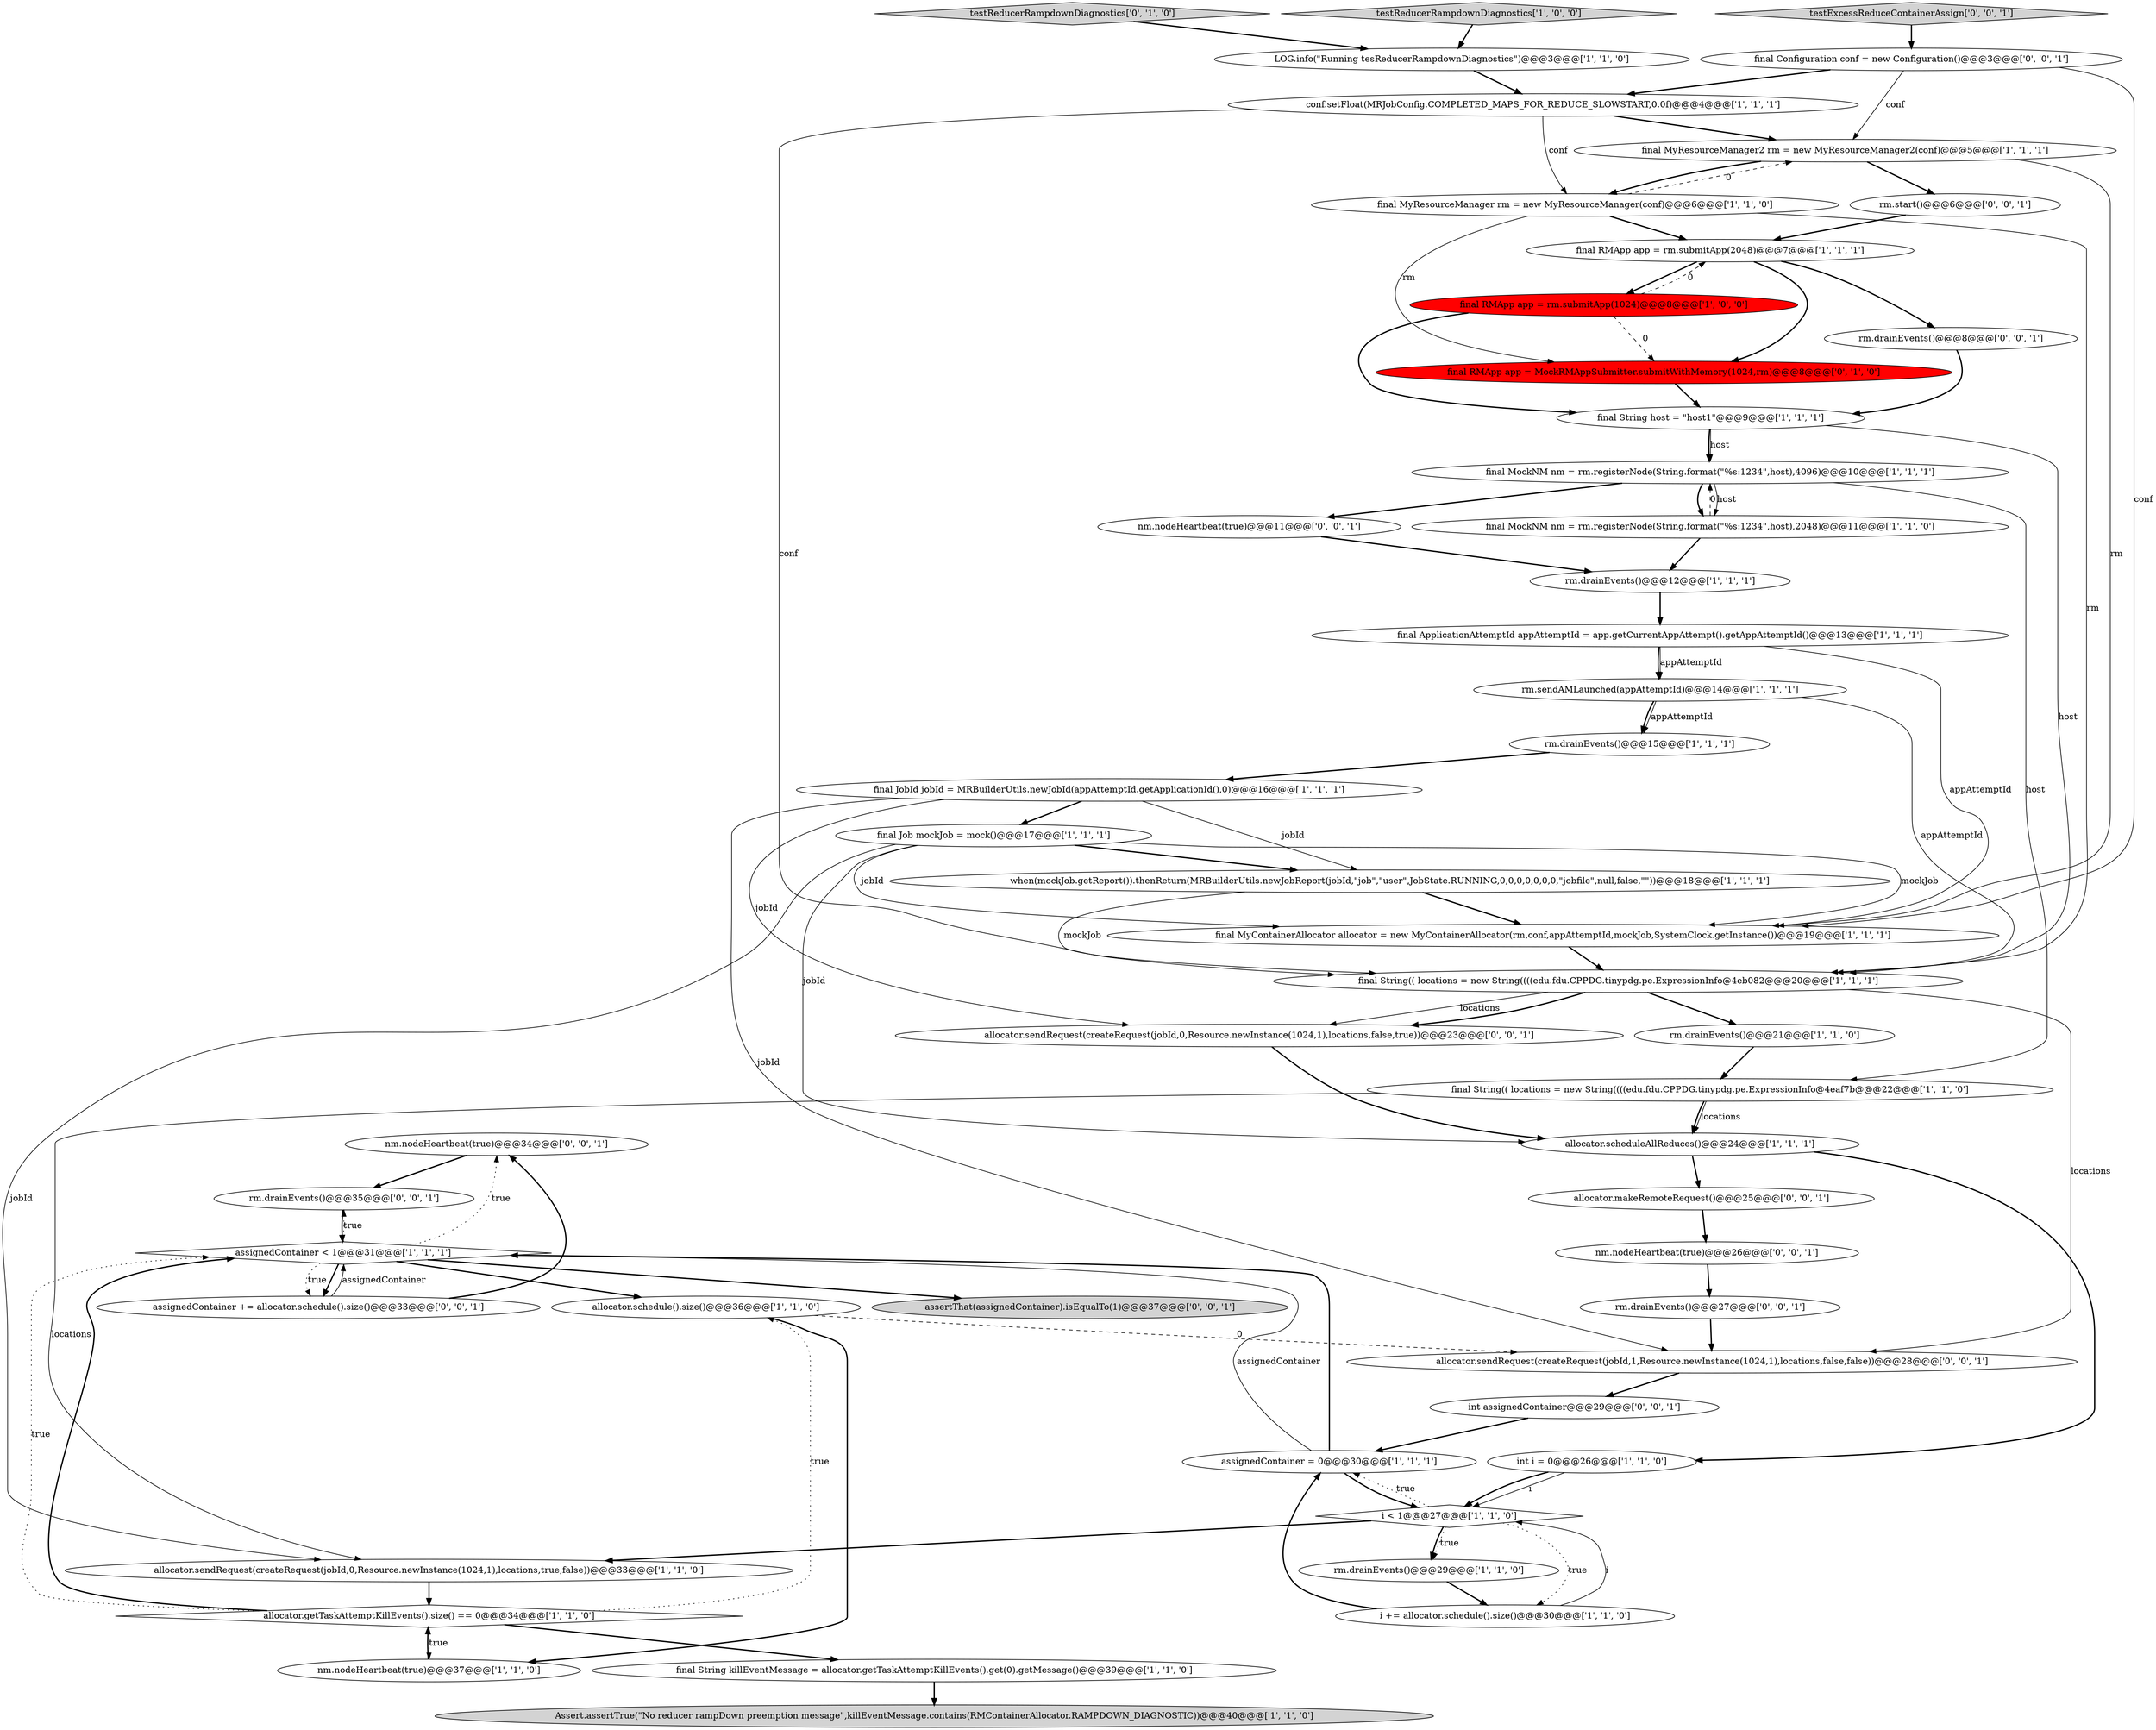 digraph {
37 [style = filled, label = "nm.nodeHeartbeat(true)@@@34@@@['0', '0', '1']", fillcolor = white, shape = ellipse image = "AAA0AAABBB3BBB"];
34 [style = filled, label = "testReducerRampdownDiagnostics['0', '1', '0']", fillcolor = lightgray, shape = diamond image = "AAA0AAABBB2BBB"];
11 [style = filled, label = "final Job mockJob = mock()@@@17@@@['1', '1', '1']", fillcolor = white, shape = ellipse image = "AAA0AAABBB1BBB"];
6 [style = filled, label = "assignedContainer = 0@@@30@@@['1', '1', '1']", fillcolor = white, shape = ellipse image = "AAA0AAABBB1BBB"];
45 [style = filled, label = "allocator.sendRequest(createRequest(jobId,1,Resource.newInstance(1024,1),locations,false,false))@@@28@@@['0', '0', '1']", fillcolor = white, shape = ellipse image = "AAA0AAABBB3BBB"];
40 [style = filled, label = "assignedContainer += allocator.schedule().size()@@@33@@@['0', '0', '1']", fillcolor = white, shape = ellipse image = "AAA0AAABBB3BBB"];
24 [style = filled, label = "i < 1@@@27@@@['1', '1', '0']", fillcolor = white, shape = diamond image = "AAA0AAABBB1BBB"];
35 [style = filled, label = "final RMApp app = MockRMAppSubmitter.submitWithMemory(1024,rm)@@@8@@@['0', '1', '0']", fillcolor = red, shape = ellipse image = "AAA1AAABBB2BBB"];
22 [style = filled, label = "allocator.getTaskAttemptKillEvents().size() == 0@@@34@@@['1', '1', '0']", fillcolor = white, shape = diamond image = "AAA0AAABBB1BBB"];
48 [style = filled, label = "allocator.sendRequest(createRequest(jobId,0,Resource.newInstance(1024,1),locations,false,true))@@@23@@@['0', '0', '1']", fillcolor = white, shape = ellipse image = "AAA0AAABBB3BBB"];
14 [style = filled, label = "rm.drainEvents()@@@15@@@['1', '1', '1']", fillcolor = white, shape = ellipse image = "AAA0AAABBB1BBB"];
44 [style = filled, label = "rm.start()@@@6@@@['0', '0', '1']", fillcolor = white, shape = ellipse image = "AAA0AAABBB3BBB"];
5 [style = filled, label = "final String host = \"host1\"@@@9@@@['1', '1', '1']", fillcolor = white, shape = ellipse image = "AAA0AAABBB1BBB"];
23 [style = filled, label = "final MockNM nm = rm.registerNode(String.format(\"%s:1234\",host),4096)@@@10@@@['1', '1', '1']", fillcolor = white, shape = ellipse image = "AAA0AAABBB1BBB"];
21 [style = filled, label = "final MockNM nm = rm.registerNode(String.format(\"%s:1234\",host),2048)@@@11@@@['1', '1', '0']", fillcolor = white, shape = ellipse image = "AAA0AAABBB1BBB"];
42 [style = filled, label = "rm.drainEvents()@@@27@@@['0', '0', '1']", fillcolor = white, shape = ellipse image = "AAA0AAABBB3BBB"];
47 [style = filled, label = "nm.nodeHeartbeat(true)@@@26@@@['0', '0', '1']", fillcolor = white, shape = ellipse image = "AAA0AAABBB3BBB"];
16 [style = filled, label = "final MyResourceManager2 rm = new MyResourceManager2(conf)@@@5@@@['1', '1', '1']", fillcolor = white, shape = ellipse image = "AAA0AAABBB1BBB"];
29 [style = filled, label = "rm.sendAMLaunched(appAttemptId)@@@14@@@['1', '1', '1']", fillcolor = white, shape = ellipse image = "AAA0AAABBB1BBB"];
32 [style = filled, label = "final String(( locations = new String((((edu.fdu.CPPDG.tinypdg.pe.ExpressionInfo@4eaf7b@@@22@@@['1', '1', '0']", fillcolor = white, shape = ellipse image = "AAA0AAABBB1BBB"];
1 [style = filled, label = "i += allocator.schedule().size()@@@30@@@['1', '1', '0']", fillcolor = white, shape = ellipse image = "AAA0AAABBB1BBB"];
20 [style = filled, label = "testReducerRampdownDiagnostics['1', '0', '0']", fillcolor = lightgray, shape = diamond image = "AAA0AAABBB1BBB"];
41 [style = filled, label = "allocator.makeRemoteRequest()@@@25@@@['0', '0', '1']", fillcolor = white, shape = ellipse image = "AAA0AAABBB3BBB"];
15 [style = filled, label = "int i = 0@@@26@@@['1', '1', '0']", fillcolor = white, shape = ellipse image = "AAA0AAABBB1BBB"];
13 [style = filled, label = "final JobId jobId = MRBuilderUtils.newJobId(appAttemptId.getApplicationId(),0)@@@16@@@['1', '1', '1']", fillcolor = white, shape = ellipse image = "AAA0AAABBB1BBB"];
26 [style = filled, label = "final MyContainerAllocator allocator = new MyContainerAllocator(rm,conf,appAttemptId,mockJob,SystemClock.getInstance())@@@19@@@['1', '1', '1']", fillcolor = white, shape = ellipse image = "AAA0AAABBB1BBB"];
7 [style = filled, label = "final RMApp app = rm.submitApp(2048)@@@7@@@['1', '1', '1']", fillcolor = white, shape = ellipse image = "AAA0AAABBB1BBB"];
18 [style = filled, label = "final String(( locations = new String((((edu.fdu.CPPDG.tinypdg.pe.ExpressionInfo@4eb082@@@20@@@['1', '1', '1']", fillcolor = white, shape = ellipse image = "AAA0AAABBB1BBB"];
17 [style = filled, label = "when(mockJob.getReport()).thenReturn(MRBuilderUtils.newJobReport(jobId,\"job\",\"user\",JobState.RUNNING,0,0,0,0,0,0,0,\"jobfile\",null,false,\"\"))@@@18@@@['1', '1', '1']", fillcolor = white, shape = ellipse image = "AAA0AAABBB1BBB"];
36 [style = filled, label = "assertThat(assignedContainer).isEqualTo(1)@@@37@@@['0', '0', '1']", fillcolor = lightgray, shape = ellipse image = "AAA0AAABBB3BBB"];
43 [style = filled, label = "testExcessReduceContainerAssign['0', '0', '1']", fillcolor = lightgray, shape = diamond image = "AAA0AAABBB3BBB"];
25 [style = filled, label = "rm.drainEvents()@@@29@@@['1', '1', '0']", fillcolor = white, shape = ellipse image = "AAA0AAABBB1BBB"];
4 [style = filled, label = "final String killEventMessage = allocator.getTaskAttemptKillEvents().get(0).getMessage()@@@39@@@['1', '1', '0']", fillcolor = white, shape = ellipse image = "AAA0AAABBB1BBB"];
8 [style = filled, label = "rm.drainEvents()@@@21@@@['1', '1', '0']", fillcolor = white, shape = ellipse image = "AAA0AAABBB1BBB"];
10 [style = filled, label = "nm.nodeHeartbeat(true)@@@37@@@['1', '1', '0']", fillcolor = white, shape = ellipse image = "AAA0AAABBB1BBB"];
50 [style = filled, label = "rm.drainEvents()@@@8@@@['0', '0', '1']", fillcolor = white, shape = ellipse image = "AAA0AAABBB3BBB"];
27 [style = filled, label = "rm.drainEvents()@@@12@@@['1', '1', '1']", fillcolor = white, shape = ellipse image = "AAA0AAABBB1BBB"];
46 [style = filled, label = "final Configuration conf = new Configuration()@@@3@@@['0', '0', '1']", fillcolor = white, shape = ellipse image = "AAA0AAABBB3BBB"];
0 [style = filled, label = "final RMApp app = rm.submitApp(1024)@@@8@@@['1', '0', '0']", fillcolor = red, shape = ellipse image = "AAA1AAABBB1BBB"];
9 [style = filled, label = "allocator.schedule().size()@@@36@@@['1', '1', '0']", fillcolor = white, shape = ellipse image = "AAA0AAABBB1BBB"];
31 [style = filled, label = "assignedContainer < 1@@@31@@@['1', '1', '1']", fillcolor = white, shape = diamond image = "AAA0AAABBB1BBB"];
2 [style = filled, label = "final MyResourceManager rm = new MyResourceManager(conf)@@@6@@@['1', '1', '0']", fillcolor = white, shape = ellipse image = "AAA0AAABBB1BBB"];
28 [style = filled, label = "LOG.info(\"Running tesReducerRampdownDiagnostics\")@@@3@@@['1', '1', '0']", fillcolor = white, shape = ellipse image = "AAA0AAABBB1BBB"];
30 [style = filled, label = "conf.setFloat(MRJobConfig.COMPLETED_MAPS_FOR_REDUCE_SLOWSTART,0.0f)@@@4@@@['1', '1', '1']", fillcolor = white, shape = ellipse image = "AAA0AAABBB1BBB"];
3 [style = filled, label = "final ApplicationAttemptId appAttemptId = app.getCurrentAppAttempt().getAppAttemptId()@@@13@@@['1', '1', '1']", fillcolor = white, shape = ellipse image = "AAA0AAABBB1BBB"];
12 [style = filled, label = "allocator.sendRequest(createRequest(jobId,0,Resource.newInstance(1024,1),locations,true,false))@@@33@@@['1', '1', '0']", fillcolor = white, shape = ellipse image = "AAA0AAABBB1BBB"];
19 [style = filled, label = "Assert.assertTrue(\"No reducer rampDown preemption message\",killEventMessage.contains(RMContainerAllocator.RAMPDOWN_DIAGNOSTIC))@@@40@@@['1', '1', '0']", fillcolor = lightgray, shape = ellipse image = "AAA0AAABBB1BBB"];
38 [style = filled, label = "int assignedContainer@@@29@@@['0', '0', '1']", fillcolor = white, shape = ellipse image = "AAA0AAABBB3BBB"];
39 [style = filled, label = "nm.nodeHeartbeat(true)@@@11@@@['0', '0', '1']", fillcolor = white, shape = ellipse image = "AAA0AAABBB3BBB"];
49 [style = filled, label = "rm.drainEvents()@@@35@@@['0', '0', '1']", fillcolor = white, shape = ellipse image = "AAA0AAABBB3BBB"];
33 [style = filled, label = "allocator.scheduleAllReduces()@@@24@@@['1', '1', '1']", fillcolor = white, shape = ellipse image = "AAA0AAABBB1BBB"];
24->6 [style = dotted, label="true"];
11->26 [style = solid, label="jobId"];
46->16 [style = solid, label="conf"];
25->1 [style = bold, label=""];
5->18 [style = solid, label="host"];
1->24 [style = solid, label="i"];
22->31 [style = dotted, label="true"];
37->49 [style = bold, label=""];
24->25 [style = dotted, label="true"];
42->45 [style = bold, label=""];
31->9 [style = bold, label=""];
11->12 [style = solid, label="jobId"];
7->35 [style = bold, label=""];
44->7 [style = bold, label=""];
9->10 [style = bold, label=""];
23->32 [style = solid, label="host"];
5->23 [style = solid, label="host"];
22->4 [style = bold, label=""];
30->2 [style = solid, label="conf"];
50->5 [style = bold, label=""];
23->21 [style = solid, label="host"];
32->12 [style = solid, label="locations"];
3->26 [style = solid, label="appAttemptId"];
45->38 [style = bold, label=""];
29->14 [style = bold, label=""];
31->40 [style = bold, label=""];
2->18 [style = solid, label="rm"];
12->22 [style = bold, label=""];
40->37 [style = bold, label=""];
28->30 [style = bold, label=""];
5->23 [style = bold, label=""];
33->15 [style = bold, label=""];
31->40 [style = dotted, label="true"];
4->19 [style = bold, label=""];
33->41 [style = bold, label=""];
29->14 [style = solid, label="appAttemptId"];
7->0 [style = bold, label=""];
31->49 [style = dotted, label="true"];
9->45 [style = dashed, label="0"];
18->48 [style = solid, label="locations"];
13->11 [style = bold, label=""];
43->46 [style = bold, label=""];
38->6 [style = bold, label=""];
35->5 [style = bold, label=""];
2->35 [style = solid, label="rm"];
49->31 [style = bold, label=""];
2->16 [style = dashed, label="0"];
15->24 [style = solid, label="i"];
48->33 [style = bold, label=""];
11->17 [style = bold, label=""];
18->45 [style = solid, label="locations"];
0->35 [style = dashed, label="0"];
22->9 [style = dotted, label="true"];
3->29 [style = solid, label="appAttemptId"];
3->29 [style = bold, label=""];
7->50 [style = bold, label=""];
24->12 [style = bold, label=""];
30->18 [style = solid, label="conf"];
47->42 [style = bold, label=""];
21->27 [style = bold, label=""];
11->33 [style = solid, label="jobId"];
31->36 [style = bold, label=""];
6->24 [style = bold, label=""];
29->18 [style = solid, label="appAttemptId"];
46->26 [style = solid, label="conf"];
16->26 [style = solid, label="rm"];
32->33 [style = bold, label=""];
34->28 [style = bold, label=""];
1->6 [style = bold, label=""];
46->30 [style = bold, label=""];
18->48 [style = bold, label=""];
16->44 [style = bold, label=""];
24->25 [style = bold, label=""];
23->39 [style = bold, label=""];
18->8 [style = bold, label=""];
41->47 [style = bold, label=""];
13->17 [style = solid, label="jobId"];
14->13 [style = bold, label=""];
13->48 [style = solid, label="jobId"];
0->7 [style = dashed, label="0"];
0->5 [style = bold, label=""];
10->22 [style = bold, label=""];
24->1 [style = dotted, label="true"];
17->26 [style = bold, label=""];
11->26 [style = solid, label="mockJob"];
22->10 [style = dotted, label="true"];
31->37 [style = dotted, label="true"];
8->32 [style = bold, label=""];
27->3 [style = bold, label=""];
20->28 [style = bold, label=""];
22->31 [style = bold, label=""];
17->18 [style = solid, label="mockJob"];
16->2 [style = bold, label=""];
39->27 [style = bold, label=""];
13->45 [style = solid, label="jobId"];
40->31 [style = solid, label="assignedContainer"];
32->33 [style = solid, label="locations"];
6->31 [style = bold, label=""];
23->21 [style = bold, label=""];
15->24 [style = bold, label=""];
2->7 [style = bold, label=""];
21->23 [style = dashed, label="0"];
30->16 [style = bold, label=""];
6->31 [style = solid, label="assignedContainer"];
26->18 [style = bold, label=""];
}

